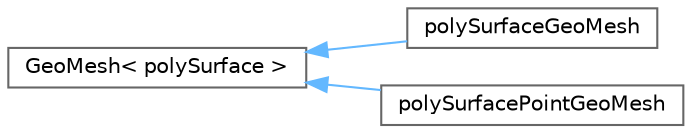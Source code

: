 digraph "Graphical Class Hierarchy"
{
 // LATEX_PDF_SIZE
  bgcolor="transparent";
  edge [fontname=Helvetica,fontsize=10,labelfontname=Helvetica,labelfontsize=10];
  node [fontname=Helvetica,fontsize=10,shape=box,height=0.2,width=0.4];
  rankdir="LR";
  Node0 [id="Node000000",label="GeoMesh\< polySurface \>",height=0.2,width=0.4,color="grey40", fillcolor="white", style="filled",URL="$classFoam_1_1GeoMesh.html",tooltip=" "];
  Node0 -> Node1 [id="edge4732_Node000000_Node000001",dir="back",color="steelblue1",style="solid",tooltip=" "];
  Node1 [id="Node000001",label="polySurfaceGeoMesh",height=0.2,width=0.4,color="grey40", fillcolor="white", style="filled",URL="$classFoam_1_1polySurfaceGeoMesh.html",tooltip="The polySurface GeoMesh (for holding fields)."];
  Node0 -> Node2 [id="edge4733_Node000000_Node000002",dir="back",color="steelblue1",style="solid",tooltip=" "];
  Node2 [id="Node000002",label="polySurfacePointGeoMesh",height=0.2,width=0.4,color="grey40", fillcolor="white", style="filled",URL="$classFoam_1_1polySurfacePointGeoMesh.html",tooltip="The polySurface GeoMesh (for holding point fields)."];
}
